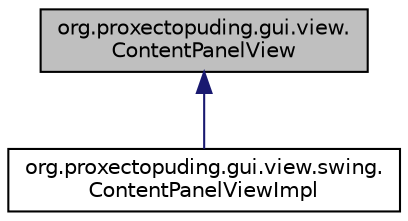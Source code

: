 digraph "org.proxectopuding.gui.view.ContentPanelView"
{
  edge [fontname="Helvetica",fontsize="10",labelfontname="Helvetica",labelfontsize="10"];
  node [fontname="Helvetica",fontsize="10",shape=record];
  Node0 [label="org.proxectopuding.gui.view.\lContentPanelView",height=0.2,width=0.4,color="black", fillcolor="grey75", style="filled", fontcolor="black"];
  Node0 -> Node1 [dir="back",color="midnightblue",fontsize="10",style="solid",fontname="Helvetica"];
  Node1 [label="org.proxectopuding.gui.view.swing.\lContentPanelViewImpl",height=0.2,width=0.4,color="black", fillcolor="white", style="filled",URL="$classorg_1_1proxectopuding_1_1gui_1_1view_1_1swing_1_1ContentPanelViewImpl.html"];
}
